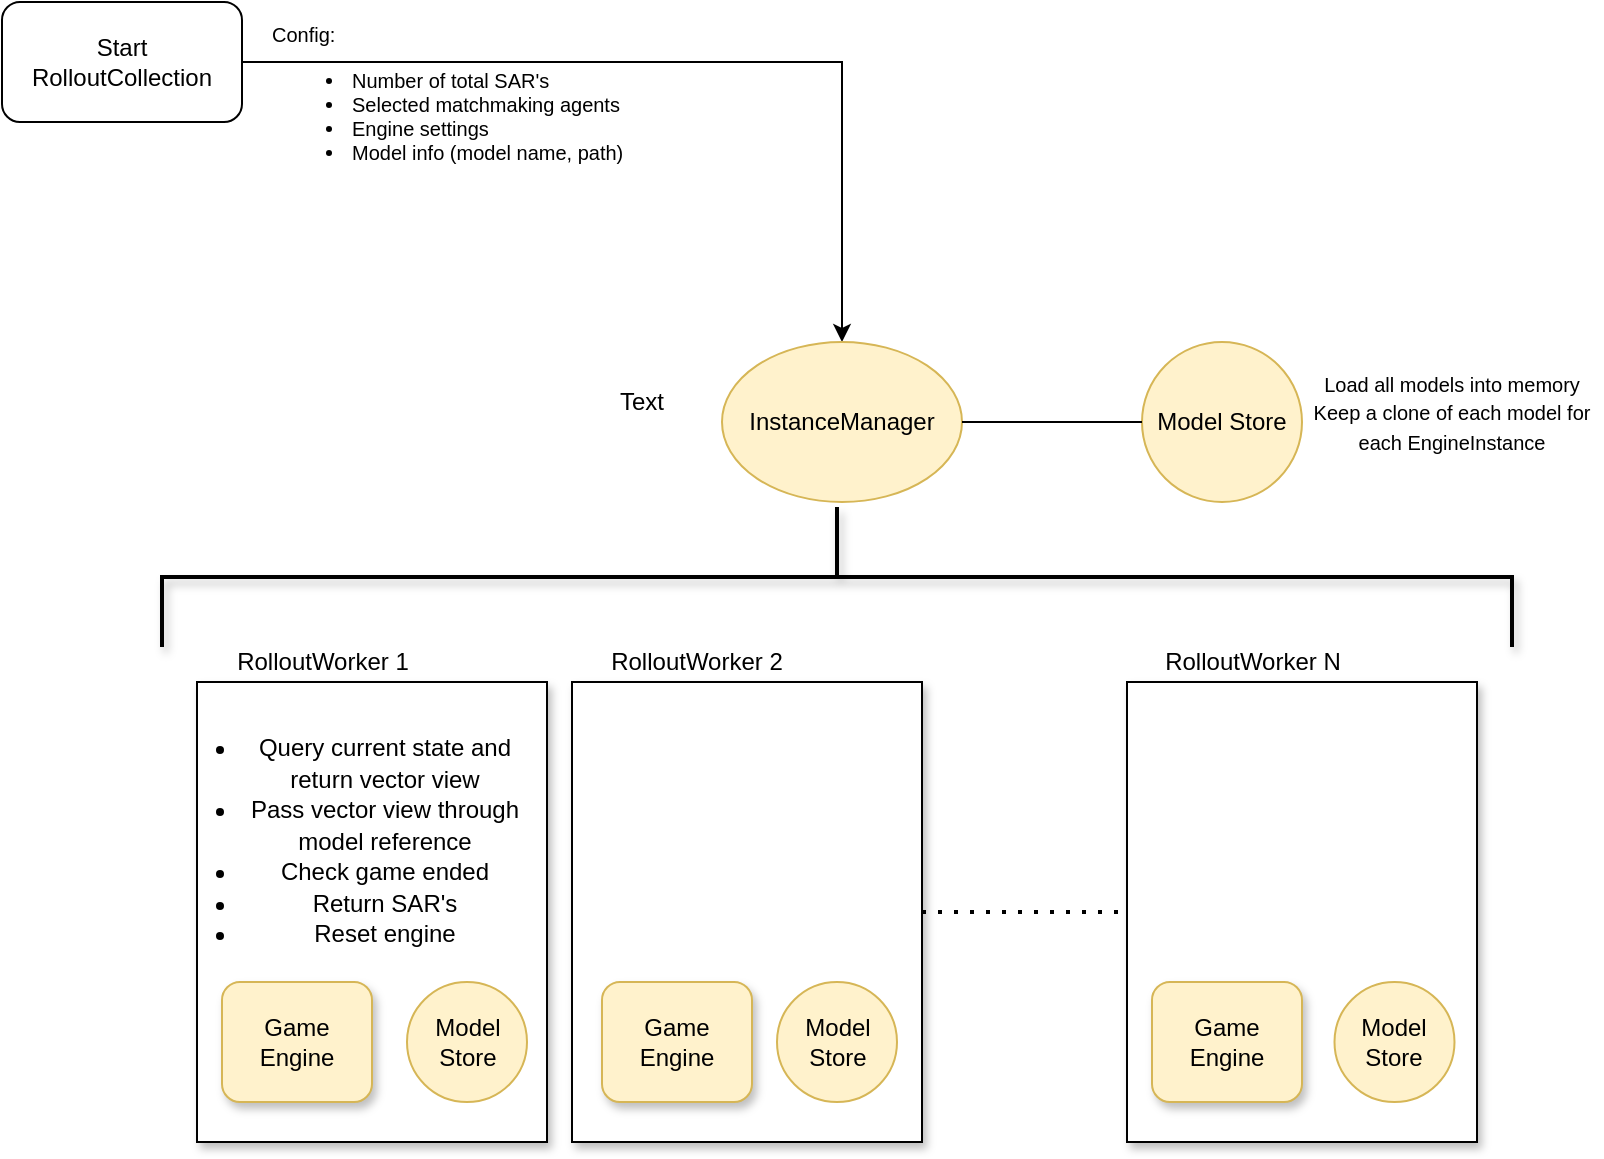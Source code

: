 <mxfile version="14.3.1" type="github"><diagram id="5qzq35ki77FjHHEtWfl3" name="Page-1"><mxGraphModel dx="1178" dy="659" grid="1" gridSize="10" guides="1" tooltips="1" connect="1" arrows="1" fold="1" page="1" pageScale="1" pageWidth="1169" pageHeight="827" math="0" shadow="0"><root><mxCell id="0"/><mxCell id="1" parent="0"/><mxCell id="I9adqz9rJMsTww4Kk2FN-19" style="edgeStyle=orthogonalEdgeStyle;rounded=0;orthogonalLoop=1;jettySize=auto;html=1;entryX=0.5;entryY=0;entryDx=0;entryDy=0;" edge="1" parent="1" source="I9adqz9rJMsTww4Kk2FN-1" target="I9adqz9rJMsTww4Kk2FN-9"><mxGeometry relative="1" as="geometry"/></mxCell><mxCell id="I9adqz9rJMsTww4Kk2FN-1" value="Start RolloutCollection" style="rounded=1;whiteSpace=wrap;html=1;" vertex="1" parent="1"><mxGeometry x="40" y="40" width="120" height="60" as="geometry"/></mxCell><mxCell id="I9adqz9rJMsTww4Kk2FN-2" value="&lt;font style=&quot;font-size: 10px&quot;&gt;Config:&lt;br&gt;&lt;/font&gt;&lt;ul style=&quot;font-size: 10px&quot;&gt;&lt;li&gt;&lt;font style=&quot;font-size: 10px&quot;&gt;Number of total SAR's&lt;/font&gt;&lt;/li&gt;&lt;li&gt;&lt;font style=&quot;font-size: 10px&quot;&gt;Selected matchmaking agents&lt;/font&gt;&lt;/li&gt;&lt;li&gt;&lt;font style=&quot;font-size: 10px&quot;&gt;Engine settings&lt;/font&gt;&lt;/li&gt;&lt;li&gt;Model info (model name, path)&lt;/li&gt;&lt;/ul&gt;" style="text;html=1;strokeColor=none;fillColor=none;align=left;verticalAlign=middle;whiteSpace=wrap;rounded=0;" vertex="1" parent="1"><mxGeometry x="172.5" y="50" width="220" height="80" as="geometry"/></mxCell><mxCell id="I9adqz9rJMsTww4Kk2FN-4" value="Model Store" style="ellipse;whiteSpace=wrap;html=1;aspect=fixed;fillColor=#fff2cc;strokeColor=#d6b656;" vertex="1" parent="1"><mxGeometry x="610" y="210" width="80" height="80" as="geometry"/></mxCell><mxCell id="I9adqz9rJMsTww4Kk2FN-6" value="&lt;font style=&quot;font-size: 10px&quot;&gt;Load all models into memory&lt;br&gt;Keep a clone of each model for each EngineInstance&lt;/font&gt;" style="text;html=1;strokeColor=none;fillColor=none;align=center;verticalAlign=middle;whiteSpace=wrap;rounded=0;" vertex="1" parent="1"><mxGeometry x="690" y="170" width="150" height="150" as="geometry"/></mxCell><mxCell id="I9adqz9rJMsTww4Kk2FN-9" value="InstanceManager" style="ellipse;whiteSpace=wrap;html=1;fillColor=#fff2cc;strokeColor=#d6b656;" vertex="1" parent="1"><mxGeometry x="400" y="210" width="120" height="80" as="geometry"/></mxCell><mxCell id="I9adqz9rJMsTww4Kk2FN-11" value="" style="rounded=0;whiteSpace=wrap;html=1;glass=0;sketch=0;shadow=1;" vertex="1" parent="1"><mxGeometry x="137.5" y="380" width="175" height="230" as="geometry"/></mxCell><mxCell id="I9adqz9rJMsTww4Kk2FN-13" value="RolloutWorker 1" style="text;html=1;strokeColor=none;fillColor=none;align=center;verticalAlign=middle;whiteSpace=wrap;rounded=0;shadow=1;glass=0;sketch=0;" vertex="1" parent="1"><mxGeometry x="137.5" y="360" width="125" height="20" as="geometry"/></mxCell><mxCell id="I9adqz9rJMsTww4Kk2FN-17" value="Game Engine" style="rounded=1;whiteSpace=wrap;html=1;shadow=1;glass=0;sketch=0;fillColor=#fff2cc;strokeColor=#d6b656;" vertex="1" parent="1"><mxGeometry x="150" y="530" width="75" height="60" as="geometry"/></mxCell><mxCell id="I9adqz9rJMsTww4Kk2FN-18" value="&lt;ul style=&quot;line-height: 130%&quot;&gt;&lt;li&gt;&lt;span&gt;Query current state and return vector view&lt;/span&gt;&lt;br&gt;&lt;/li&gt;&lt;li&gt;Pass vector view through model reference&lt;/li&gt;&lt;li&gt;Check game ended&lt;/li&gt;&lt;li&gt;Return SAR's&lt;/li&gt;&lt;li&gt;Reset engine&lt;/li&gt;&lt;/ul&gt;" style="text;html=1;strokeColor=none;fillColor=none;align=center;verticalAlign=middle;whiteSpace=wrap;rounded=0;shadow=1;glass=0;sketch=0;" vertex="1" parent="1"><mxGeometry x="120" y="390" width="182.5" height="140" as="geometry"/></mxCell><mxCell id="I9adqz9rJMsTww4Kk2FN-20" value="" style="endArrow=none;html=1;entryX=0;entryY=0.5;entryDx=0;entryDy=0;exitX=1;exitY=0.5;exitDx=0;exitDy=0;" edge="1" parent="1" source="I9adqz9rJMsTww4Kk2FN-9" target="I9adqz9rJMsTww4Kk2FN-4"><mxGeometry width="50" height="50" relative="1" as="geometry"><mxPoint x="510" y="370" as="sourcePoint"/><mxPoint x="560" y="320" as="targetPoint"/></mxGeometry></mxCell><mxCell id="I9adqz9rJMsTww4Kk2FN-21" value="" style="rounded=0;whiteSpace=wrap;html=1;glass=0;sketch=0;shadow=1;" vertex="1" parent="1"><mxGeometry x="325" y="380" width="175" height="230" as="geometry"/></mxCell><mxCell id="I9adqz9rJMsTww4Kk2FN-22" value="RolloutWorker 2" style="text;html=1;strokeColor=none;fillColor=none;align=center;verticalAlign=middle;whiteSpace=wrap;rounded=0;shadow=1;glass=0;sketch=0;" vertex="1" parent="1"><mxGeometry x="325" y="360" width="125" height="20" as="geometry"/></mxCell><mxCell id="I9adqz9rJMsTww4Kk2FN-24" value="" style="rounded=0;whiteSpace=wrap;html=1;glass=0;sketch=0;shadow=1;" vertex="1" parent="1"><mxGeometry x="602.5" y="380" width="175" height="230" as="geometry"/></mxCell><mxCell id="I9adqz9rJMsTww4Kk2FN-25" value="RolloutWorker N" style="text;html=1;strokeColor=none;fillColor=none;align=center;verticalAlign=middle;whiteSpace=wrap;rounded=0;shadow=1;glass=0;sketch=0;" vertex="1" parent="1"><mxGeometry x="602.5" y="360" width="125" height="20" as="geometry"/></mxCell><mxCell id="I9adqz9rJMsTww4Kk2FN-27" value="" style="endArrow=none;dashed=1;html=1;dashPattern=1 3;strokeWidth=2;entryX=0;entryY=0.5;entryDx=0;entryDy=0;exitX=1;exitY=0.5;exitDx=0;exitDy=0;" edge="1" parent="1" source="I9adqz9rJMsTww4Kk2FN-21" target="I9adqz9rJMsTww4Kk2FN-24"><mxGeometry width="50" height="50" relative="1" as="geometry"><mxPoint x="372.5" y="340" as="sourcePoint"/><mxPoint x="422.5" y="290" as="targetPoint"/></mxGeometry></mxCell><mxCell id="I9adqz9rJMsTww4Kk2FN-28" value="" style="strokeWidth=2;html=1;shape=mxgraph.flowchart.annotation_2;align=left;labelPosition=right;pointerEvents=1;shadow=1;glass=0;sketch=0;rotation=90;" vertex="1" parent="1"><mxGeometry x="422.5" y="-10" width="70" height="675" as="geometry"/></mxCell><mxCell id="I9adqz9rJMsTww4Kk2FN-29" value="Text" style="text;html=1;strokeColor=none;fillColor=none;align=center;verticalAlign=middle;whiteSpace=wrap;rounded=0;shadow=1;glass=0;sketch=0;" vertex="1" parent="1"><mxGeometry x="340" y="230" width="40" height="20" as="geometry"/></mxCell><mxCell id="I9adqz9rJMsTww4Kk2FN-30" value="Model Store" style="ellipse;whiteSpace=wrap;html=1;aspect=fixed;fillColor=#fff2cc;strokeColor=#d6b656;" vertex="1" parent="1"><mxGeometry x="242.5" y="530" width="60" height="60" as="geometry"/></mxCell><mxCell id="I9adqz9rJMsTww4Kk2FN-31" value="Game Engine" style="rounded=1;whiteSpace=wrap;html=1;shadow=1;glass=0;sketch=0;fillColor=#fff2cc;strokeColor=#d6b656;" vertex="1" parent="1"><mxGeometry x="340" y="530" width="75" height="60" as="geometry"/></mxCell><mxCell id="I9adqz9rJMsTww4Kk2FN-32" value="Model Store" style="ellipse;whiteSpace=wrap;html=1;aspect=fixed;fillColor=#fff2cc;strokeColor=#d6b656;" vertex="1" parent="1"><mxGeometry x="427.5" y="530" width="60" height="60" as="geometry"/></mxCell><mxCell id="I9adqz9rJMsTww4Kk2FN-33" value="Game Engine" style="rounded=1;whiteSpace=wrap;html=1;shadow=1;glass=0;sketch=0;fillColor=#fff2cc;strokeColor=#d6b656;" vertex="1" parent="1"><mxGeometry x="615" y="530" width="75" height="60" as="geometry"/></mxCell><mxCell id="I9adqz9rJMsTww4Kk2FN-34" value="Model Store" style="ellipse;whiteSpace=wrap;html=1;aspect=fixed;fillColor=#fff2cc;strokeColor=#d6b656;" vertex="1" parent="1"><mxGeometry x="706.25" y="530" width="60" height="60" as="geometry"/></mxCell></root></mxGraphModel></diagram></mxfile>